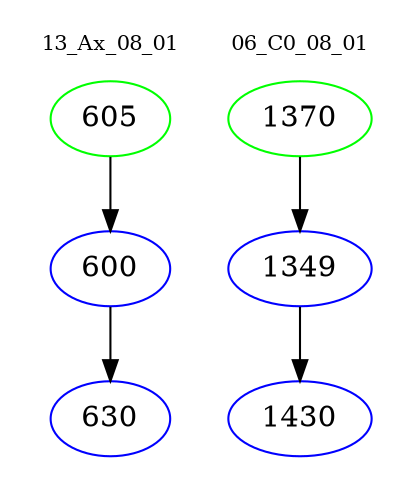 digraph{
subgraph cluster_0 {
color = white
label = "13_Ax_08_01";
fontsize=10;
T0_605 [label="605", color="green"]
T0_605 -> T0_600 [color="black"]
T0_600 [label="600", color="blue"]
T0_600 -> T0_630 [color="black"]
T0_630 [label="630", color="blue"]
}
subgraph cluster_1 {
color = white
label = "06_C0_08_01";
fontsize=10;
T1_1370 [label="1370", color="green"]
T1_1370 -> T1_1349 [color="black"]
T1_1349 [label="1349", color="blue"]
T1_1349 -> T1_1430 [color="black"]
T1_1430 [label="1430", color="blue"]
}
}
